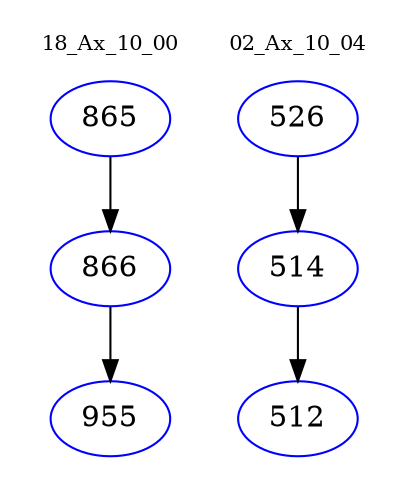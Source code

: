 digraph{
subgraph cluster_0 {
color = white
label = "18_Ax_10_00";
fontsize=10;
T0_865 [label="865", color="blue"]
T0_865 -> T0_866 [color="black"]
T0_866 [label="866", color="blue"]
T0_866 -> T0_955 [color="black"]
T0_955 [label="955", color="blue"]
}
subgraph cluster_1 {
color = white
label = "02_Ax_10_04";
fontsize=10;
T1_526 [label="526", color="blue"]
T1_526 -> T1_514 [color="black"]
T1_514 [label="514", color="blue"]
T1_514 -> T1_512 [color="black"]
T1_512 [label="512", color="blue"]
}
}
